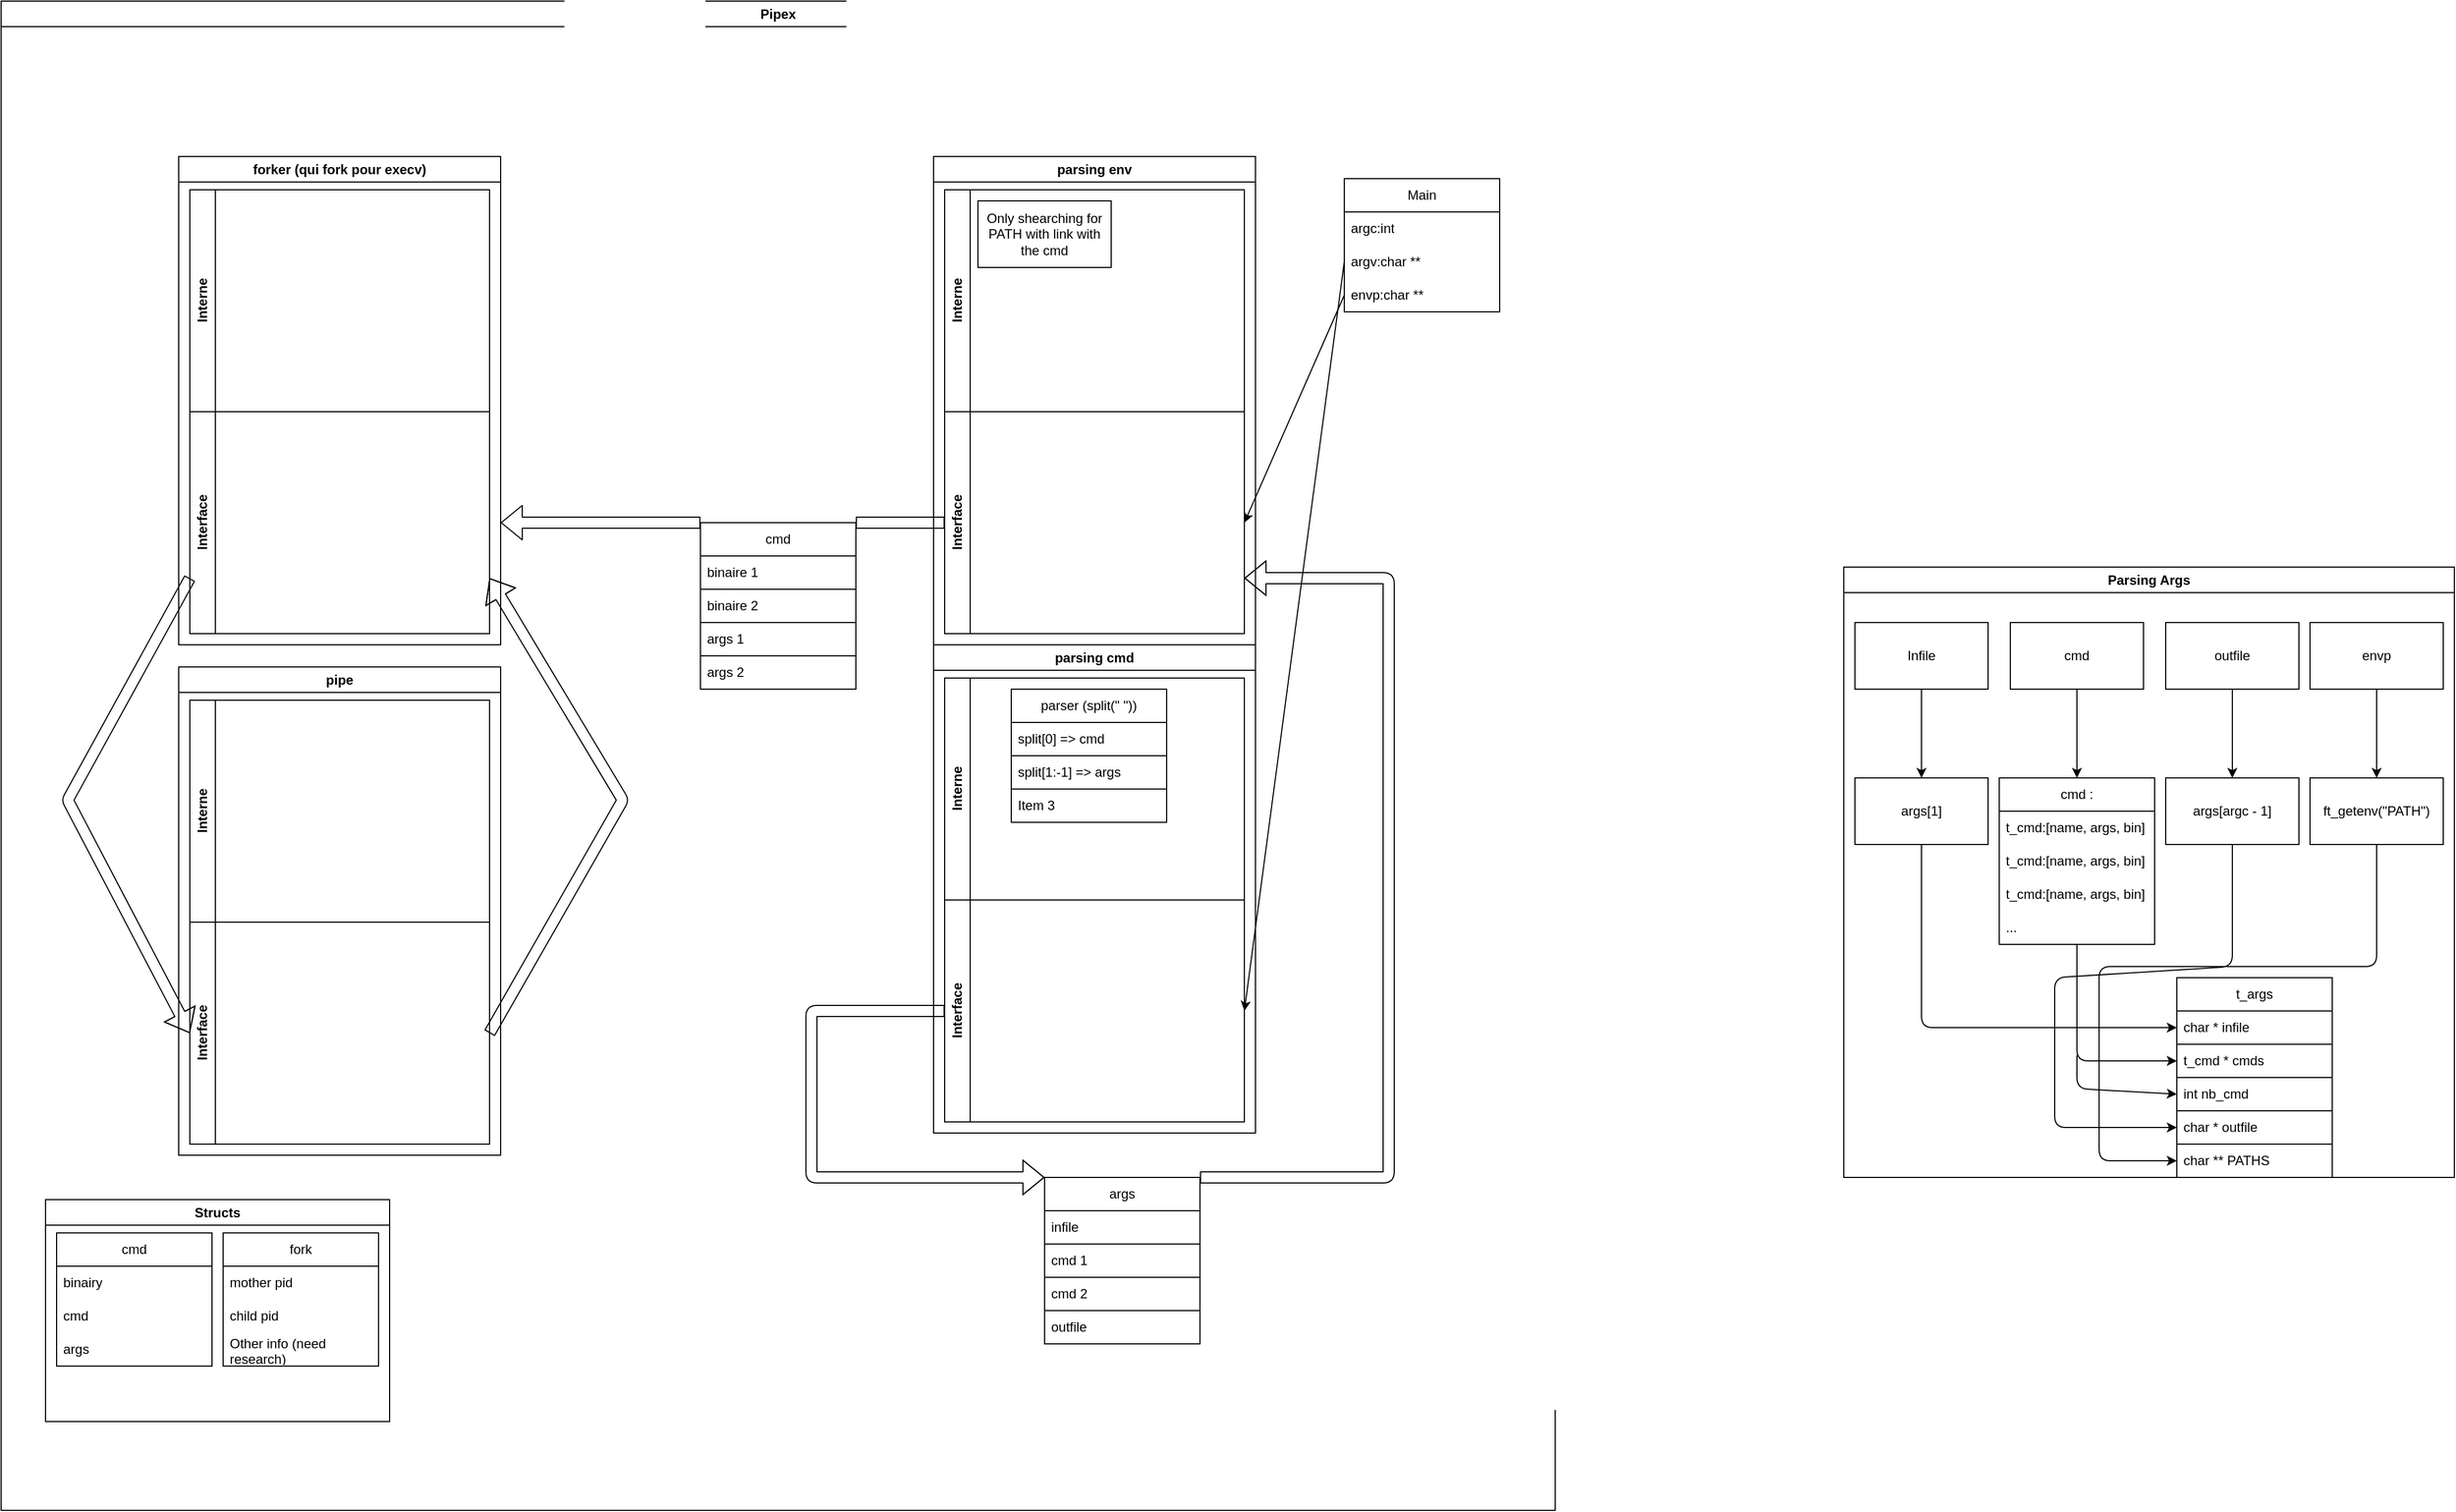 <mxfile>
    <diagram id="48ALAnnVDGwrd_75UYFQ" name="Page-1">
        <mxGraphModel dx="738" dy="515" grid="1" gridSize="10" guides="1" tooltips="1" connect="1" arrows="1" fold="1" page="1" pageScale="1" pageWidth="850" pageHeight="1100" math="0" shadow="0">
            <root>
                <mxCell id="0"/>
                <mxCell id="1" parent="0"/>
                <mxCell id="2" value="Pipex" style="swimlane;whiteSpace=wrap;html=1;" parent="1" vertex="1">
                    <mxGeometry x="40" y="40" width="1400" height="1360" as="geometry">
                        <mxRectangle x="-50" y="100" width="70" height="30" as="alternateBounds"/>
                    </mxGeometry>
                </mxCell>
                <mxCell id="10" value="Main" style="swimlane;fontStyle=0;childLayout=stackLayout;horizontal=1;startSize=30;horizontalStack=0;resizeParent=1;resizeParentMax=0;resizeLast=0;collapsible=1;marginBottom=0;whiteSpace=wrap;html=1;" parent="2" vertex="1">
                    <mxGeometry x="1210" y="160" width="140" height="120" as="geometry"/>
                </mxCell>
                <mxCell id="11" value="argc:int" style="text;strokeColor=none;fillColor=none;align=left;verticalAlign=middle;spacingLeft=4;spacingRight=4;overflow=hidden;points=[[0,0.5],[1,0.5]];portConstraint=eastwest;rotatable=0;whiteSpace=wrap;html=1;" parent="10" vertex="1">
                    <mxGeometry y="30" width="140" height="30" as="geometry"/>
                </mxCell>
                <mxCell id="12" value="argv:char **" style="text;strokeColor=none;fillColor=none;align=left;verticalAlign=middle;spacingLeft=4;spacingRight=4;overflow=hidden;points=[[0,0.5],[1,0.5]];portConstraint=eastwest;rotatable=0;whiteSpace=wrap;html=1;" parent="10" vertex="1">
                    <mxGeometry y="60" width="140" height="30" as="geometry"/>
                </mxCell>
                <mxCell id="13" value="envp:char **" style="text;strokeColor=none;fillColor=none;align=left;verticalAlign=middle;spacingLeft=4;spacingRight=4;overflow=hidden;points=[[0,0.5],[1,0.5]];portConstraint=eastwest;rotatable=0;whiteSpace=wrap;html=1;" parent="10" vertex="1">
                    <mxGeometry y="90" width="140" height="30" as="geometry"/>
                </mxCell>
                <mxCell id="3" value="parsing env" style="swimlane;whiteSpace=wrap;html=1;" parent="2" vertex="1">
                    <mxGeometry x="840" y="140" width="290" height="440" as="geometry"/>
                </mxCell>
                <mxCell id="5" value="Interne" style="swimlane;horizontal=0;whiteSpace=wrap;html=1;" parent="3" vertex="1">
                    <mxGeometry x="10" y="30" width="270" height="200" as="geometry"/>
                </mxCell>
                <mxCell id="61" value="Only shearching for PATH with link with the cmd" style="rounded=0;whiteSpace=wrap;html=1;" parent="5" vertex="1">
                    <mxGeometry x="30" y="10" width="120" height="60" as="geometry"/>
                </mxCell>
                <mxCell id="6" value="Interface" style="swimlane;horizontal=0;whiteSpace=wrap;html=1;" parent="3" vertex="1">
                    <mxGeometry x="10" y="230" width="270" height="200" as="geometry"/>
                </mxCell>
                <mxCell id="7" value="parsing cmd" style="swimlane;whiteSpace=wrap;html=1;" parent="2" vertex="1">
                    <mxGeometry x="840" y="580" width="290" height="440" as="geometry"/>
                </mxCell>
                <mxCell id="8" value="Interne" style="swimlane;horizontal=0;whiteSpace=wrap;html=1;" parent="7" vertex="1">
                    <mxGeometry x="10" y="30" width="270" height="200" as="geometry"/>
                </mxCell>
                <mxCell id="50" value="parser (split(&quot; &quot;))" style="swimlane;fontStyle=0;childLayout=stackLayout;horizontal=1;startSize=30;horizontalStack=0;resizeParent=1;resizeParentMax=0;resizeLast=0;collapsible=1;marginBottom=0;whiteSpace=wrap;html=1;" parent="8" vertex="1">
                    <mxGeometry x="60" y="10" width="140" height="120" as="geometry"/>
                </mxCell>
                <mxCell id="51" value="split[0] =&amp;gt; cmd" style="text;strokeColor=none;fillColor=none;align=left;verticalAlign=middle;spacingLeft=4;spacingRight=4;overflow=hidden;points=[[0,0.5],[1,0.5]];portConstraint=eastwest;rotatable=0;whiteSpace=wrap;html=1;" parent="50" vertex="1">
                    <mxGeometry y="30" width="140" height="30" as="geometry"/>
                </mxCell>
                <mxCell id="52" value="split[1:-1] =&amp;gt; args" style="text;strokeColor=default;fillColor=none;align=left;verticalAlign=middle;spacingLeft=4;spacingRight=4;overflow=hidden;points=[[0,0.5],[1,0.5]];portConstraint=eastwest;rotatable=0;whiteSpace=wrap;html=1;" parent="50" vertex="1">
                    <mxGeometry y="60" width="140" height="30" as="geometry"/>
                </mxCell>
                <mxCell id="53" value="Item 3" style="text;strokeColor=none;fillColor=none;align=left;verticalAlign=middle;spacingLeft=4;spacingRight=4;overflow=hidden;points=[[0,0.5],[1,0.5]];portConstraint=eastwest;rotatable=0;whiteSpace=wrap;html=1;" parent="50" vertex="1">
                    <mxGeometry y="90" width="140" height="30" as="geometry"/>
                </mxCell>
                <mxCell id="9" value="Interface" style="swimlane;horizontal=0;whiteSpace=wrap;html=1;" parent="7" vertex="1">
                    <mxGeometry x="10" y="230" width="270" height="200" as="geometry"/>
                </mxCell>
                <mxCell id="14" style="edgeStyle=none;html=1;entryX=1;entryY=0.5;entryDx=0;entryDy=0;exitX=0;exitY=0.5;exitDx=0;exitDy=0;" parent="2" source="13" target="6" edge="1">
                    <mxGeometry relative="1" as="geometry"/>
                </mxCell>
                <mxCell id="15" style="edgeStyle=none;html=1;entryX=1;entryY=0.5;entryDx=0;entryDy=0;exitX=0;exitY=0.5;exitDx=0;exitDy=0;" parent="2" source="12" target="9" edge="1">
                    <mxGeometry relative="1" as="geometry"/>
                </mxCell>
                <mxCell id="23" value="args" style="swimlane;fontStyle=0;childLayout=stackLayout;horizontal=1;startSize=30;horizontalStack=0;resizeParent=1;resizeParentMax=0;resizeLast=0;collapsible=1;marginBottom=0;whiteSpace=wrap;html=1;direction=east;" parent="2" vertex="1">
                    <mxGeometry x="940" y="1060" width="140" height="150" as="geometry"/>
                </mxCell>
                <mxCell id="24" value="infile" style="text;strokeColor=none;fillColor=none;align=left;verticalAlign=middle;spacingLeft=4;spacingRight=4;overflow=hidden;points=[[0,0.5],[1,0.5]];portConstraint=eastwest;rotatable=0;whiteSpace=wrap;html=1;" parent="23" vertex="1">
                    <mxGeometry y="30" width="140" height="30" as="geometry"/>
                </mxCell>
                <mxCell id="25" value="cmd 1" style="text;strokeColor=default;fillColor=none;align=left;verticalAlign=middle;spacingLeft=4;spacingRight=4;overflow=hidden;points=[[0,0.5],[1,0.5]];portConstraint=eastwest;rotatable=0;whiteSpace=wrap;html=1;" parent="23" vertex="1">
                    <mxGeometry y="60" width="140" height="30" as="geometry"/>
                </mxCell>
                <mxCell id="26" value="cmd 2" style="text;strokeColor=default;fillColor=none;align=left;verticalAlign=middle;spacingLeft=4;spacingRight=4;overflow=hidden;points=[[0,0.5],[1,0.5]];portConstraint=eastwest;rotatable=0;whiteSpace=wrap;html=1;" parent="23" vertex="1">
                    <mxGeometry y="90" width="140" height="30" as="geometry"/>
                </mxCell>
                <mxCell id="27" value="outfile" style="text;strokeColor=none;fillColor=none;align=left;verticalAlign=middle;spacingLeft=4;spacingRight=4;overflow=hidden;points=[[0,0.5],[1,0.5]];portConstraint=eastwest;rotatable=0;whiteSpace=wrap;html=1;" parent="23" vertex="1">
                    <mxGeometry y="120" width="140" height="30" as="geometry"/>
                </mxCell>
                <mxCell id="42" style="edgeStyle=none;shape=flexArrow;html=1;entryX=0;entryY=0;entryDx=0;entryDy=0;exitX=0;exitY=0.5;exitDx=0;exitDy=0;" parent="2" source="9" target="23" edge="1">
                    <mxGeometry relative="1" as="geometry">
                        <Array as="points">
                            <mxPoint x="730" y="910"/>
                            <mxPoint x="730" y="1060"/>
                        </Array>
                    </mxGeometry>
                </mxCell>
                <mxCell id="35" value="cmd" style="swimlane;fontStyle=0;childLayout=stackLayout;horizontal=1;startSize=30;horizontalStack=0;resizeParent=1;resizeParentMax=0;resizeLast=0;collapsible=1;marginBottom=0;whiteSpace=wrap;html=1;" parent="2" vertex="1">
                    <mxGeometry x="630" y="470" width="140" height="150" as="geometry"/>
                </mxCell>
                <mxCell id="36" value="binaire 1" style="text;strokeColor=none;fillColor=none;align=left;verticalAlign=middle;spacingLeft=4;spacingRight=4;overflow=hidden;points=[[0,0.5],[1,0.5]];portConstraint=eastwest;rotatable=0;whiteSpace=wrap;html=1;" parent="35" vertex="1">
                    <mxGeometry y="30" width="140" height="30" as="geometry"/>
                </mxCell>
                <mxCell id="37" value="binaire 2" style="text;strokeColor=default;fillColor=none;align=left;verticalAlign=middle;spacingLeft=4;spacingRight=4;overflow=hidden;points=[[0,0.5],[1,0.5]];portConstraint=eastwest;rotatable=0;whiteSpace=wrap;html=1;" parent="35" vertex="1">
                    <mxGeometry y="60" width="140" height="30" as="geometry"/>
                </mxCell>
                <mxCell id="38" value="args 1" style="text;strokeColor=default;fillColor=none;align=left;verticalAlign=middle;spacingLeft=4;spacingRight=4;overflow=hidden;points=[[0,0.5],[1,0.5]];portConstraint=eastwest;rotatable=0;whiteSpace=wrap;html=1;" parent="35" vertex="1">
                    <mxGeometry y="90" width="140" height="30" as="geometry"/>
                </mxCell>
                <mxCell id="40" value="args 2" style="text;strokeColor=none;fillColor=none;align=left;verticalAlign=middle;spacingLeft=4;spacingRight=4;overflow=hidden;points=[[0,0.5],[1,0.5]];portConstraint=eastwest;rotatable=0;whiteSpace=wrap;html=1;" parent="35" vertex="1">
                    <mxGeometry y="120" width="140" height="30" as="geometry"/>
                </mxCell>
                <mxCell id="39" value="" style="edgeStyle=none;shape=flexArrow;html=1;exitX=0;exitY=0.5;exitDx=0;exitDy=0;entryX=1;entryY=0;entryDx=0;entryDy=0;endArrow=none;" parent="2" source="6" target="35" edge="1">
                    <mxGeometry relative="1" as="geometry">
                        <mxPoint x="60" y="470" as="sourcePoint"/>
                        <mxPoint x="-260" y="810" as="targetPoint"/>
                    </mxGeometry>
                </mxCell>
                <mxCell id="17" value="forker (qui fork pour execv)" style="swimlane;whiteSpace=wrap;html=1;" parent="2" vertex="1">
                    <mxGeometry x="160" y="140" width="290" height="440" as="geometry"/>
                </mxCell>
                <mxCell id="18" value="Interne" style="swimlane;horizontal=0;whiteSpace=wrap;html=1;" parent="17" vertex="1">
                    <mxGeometry x="10" y="30" width="270" height="200" as="geometry"/>
                </mxCell>
                <mxCell id="19" value="Interface" style="swimlane;horizontal=0;whiteSpace=wrap;html=1;" parent="17" vertex="1">
                    <mxGeometry x="10" y="230" width="270" height="200" as="geometry"/>
                </mxCell>
                <mxCell id="34" style="edgeStyle=none;shape=flexArrow;html=1;exitX=0;exitY=0;exitDx=0;exitDy=0;entryX=1;entryY=0.75;entryDx=0;entryDy=0;startArrow=none;" parent="2" source="35" target="17" edge="1">
                    <mxGeometry relative="1" as="geometry"/>
                </mxCell>
                <mxCell id="43" value="pipe" style="swimlane;whiteSpace=wrap;html=1;" parent="2" vertex="1">
                    <mxGeometry x="160" y="600" width="290" height="440" as="geometry"/>
                </mxCell>
                <mxCell id="44" value="Interne" style="swimlane;horizontal=0;whiteSpace=wrap;html=1;" parent="43" vertex="1">
                    <mxGeometry x="10" y="30" width="270" height="200" as="geometry"/>
                </mxCell>
                <mxCell id="45" value="Interface" style="swimlane;horizontal=0;whiteSpace=wrap;html=1;" parent="43" vertex="1">
                    <mxGeometry x="10" y="230" width="270" height="200" as="geometry"/>
                </mxCell>
                <mxCell id="54" style="edgeStyle=none;shape=flexArrow;html=1;exitX=1;exitY=0;exitDx=0;exitDy=0;entryX=1;entryY=0.75;entryDx=0;entryDy=0;" parent="2" source="23" target="6" edge="1">
                    <mxGeometry relative="1" as="geometry">
                        <mxPoint x="1240" y="1135" as="targetPoint"/>
                        <Array as="points">
                            <mxPoint x="1250" y="1060"/>
                            <mxPoint x="1250" y="520"/>
                        </Array>
                    </mxGeometry>
                </mxCell>
                <mxCell id="55" style="edgeStyle=none;shape=flexArrow;html=1;entryX=0;entryY=0.5;entryDx=0;entryDy=0;exitX=0;exitY=0.75;exitDx=0;exitDy=0;" parent="2" source="19" target="45" edge="1">
                    <mxGeometry relative="1" as="geometry">
                        <Array as="points">
                            <mxPoint x="60" y="720"/>
                        </Array>
                    </mxGeometry>
                </mxCell>
                <mxCell id="56" style="edgeStyle=none;shape=flexArrow;html=1;entryX=1;entryY=0.75;entryDx=0;entryDy=0;exitX=1;exitY=0.5;exitDx=0;exitDy=0;" parent="2" source="45" target="19" edge="1">
                    <mxGeometry relative="1" as="geometry">
                        <Array as="points">
                            <mxPoint x="560" y="720"/>
                        </Array>
                    </mxGeometry>
                </mxCell>
                <mxCell id="67" value="Structs" style="swimlane;whiteSpace=wrap;html=1;strokeColor=default;" parent="2" vertex="1">
                    <mxGeometry x="40" y="1080" width="310" height="200" as="geometry"/>
                </mxCell>
                <mxCell id="68" value="cmd" style="swimlane;fontStyle=0;childLayout=stackLayout;horizontal=1;startSize=30;horizontalStack=0;resizeParent=1;resizeParentMax=0;resizeLast=0;collapsible=1;marginBottom=0;whiteSpace=wrap;html=1;strokeColor=default;" parent="67" vertex="1">
                    <mxGeometry x="10" y="30" width="140" height="120" as="geometry"/>
                </mxCell>
                <mxCell id="69" value="binairy" style="text;strokeColor=none;fillColor=none;align=left;verticalAlign=middle;spacingLeft=4;spacingRight=4;overflow=hidden;points=[[0,0.5],[1,0.5]];portConstraint=eastwest;rotatable=0;whiteSpace=wrap;html=1;" parent="68" vertex="1">
                    <mxGeometry y="30" width="140" height="30" as="geometry"/>
                </mxCell>
                <mxCell id="70" value="cmd" style="text;strokeColor=none;fillColor=none;align=left;verticalAlign=middle;spacingLeft=4;spacingRight=4;overflow=hidden;points=[[0,0.5],[1,0.5]];portConstraint=eastwest;rotatable=0;whiteSpace=wrap;html=1;" parent="68" vertex="1">
                    <mxGeometry y="60" width="140" height="30" as="geometry"/>
                </mxCell>
                <mxCell id="71" value="args" style="text;strokeColor=none;fillColor=none;align=left;verticalAlign=middle;spacingLeft=4;spacingRight=4;overflow=hidden;points=[[0,0.5],[1,0.5]];portConstraint=eastwest;rotatable=0;whiteSpace=wrap;html=1;" parent="68" vertex="1">
                    <mxGeometry y="90" width="140" height="30" as="geometry"/>
                </mxCell>
                <mxCell id="72" value="fork" style="swimlane;fontStyle=0;childLayout=stackLayout;horizontal=1;startSize=30;horizontalStack=0;resizeParent=1;resizeParentMax=0;resizeLast=0;collapsible=1;marginBottom=0;whiteSpace=wrap;html=1;strokeColor=default;" parent="67" vertex="1">
                    <mxGeometry x="160" y="30" width="140" height="120" as="geometry"/>
                </mxCell>
                <mxCell id="73" value="mother pid" style="text;strokeColor=none;fillColor=none;align=left;verticalAlign=middle;spacingLeft=4;spacingRight=4;overflow=hidden;points=[[0,0.5],[1,0.5]];portConstraint=eastwest;rotatable=0;whiteSpace=wrap;html=1;" parent="72" vertex="1">
                    <mxGeometry y="30" width="140" height="30" as="geometry"/>
                </mxCell>
                <mxCell id="74" value="child pid" style="text;strokeColor=none;fillColor=none;align=left;verticalAlign=middle;spacingLeft=4;spacingRight=4;overflow=hidden;points=[[0,0.5],[1,0.5]];portConstraint=eastwest;rotatable=0;whiteSpace=wrap;html=1;" parent="72" vertex="1">
                    <mxGeometry y="60" width="140" height="30" as="geometry"/>
                </mxCell>
                <mxCell id="75" value="Other info (need research)" style="text;strokeColor=none;fillColor=none;align=left;verticalAlign=middle;spacingLeft=4;spacingRight=4;overflow=hidden;points=[[0,0.5],[1,0.5]];portConstraint=eastwest;rotatable=0;whiteSpace=wrap;html=1;" parent="72" vertex="1">
                    <mxGeometry y="90" width="140" height="30" as="geometry"/>
                </mxCell>
                <mxCell id="80" value="Parsing Args" style="swimlane;whiteSpace=wrap;html=1;strokeColor=default;" vertex="1" parent="1">
                    <mxGeometry x="1700" y="550" width="550" height="550" as="geometry"/>
                </mxCell>
                <mxCell id="89" value="" style="edgeStyle=none;html=1;" edge="1" parent="80" source="85" target="88">
                    <mxGeometry relative="1" as="geometry"/>
                </mxCell>
                <mxCell id="85" value="Infile" style="rounded=0;whiteSpace=wrap;html=1;strokeColor=default;" vertex="1" parent="80">
                    <mxGeometry x="10" y="50" width="120" height="60" as="geometry"/>
                </mxCell>
                <mxCell id="98" style="edgeStyle=none;html=1;entryX=0.5;entryY=0;entryDx=0;entryDy=0;" edge="1" parent="80" source="86" target="94">
                    <mxGeometry relative="1" as="geometry"/>
                </mxCell>
                <mxCell id="86" value="cmd" style="rounded=0;whiteSpace=wrap;html=1;strokeColor=default;" vertex="1" parent="80">
                    <mxGeometry x="150" y="50" width="120" height="60" as="geometry"/>
                </mxCell>
                <mxCell id="91" value="" style="edgeStyle=none;html=1;" edge="1" parent="80" source="87" target="90">
                    <mxGeometry relative="1" as="geometry"/>
                </mxCell>
                <mxCell id="87" value="outfile" style="rounded=0;whiteSpace=wrap;html=1;strokeColor=default;" vertex="1" parent="80">
                    <mxGeometry x="290" y="50" width="120" height="60" as="geometry"/>
                </mxCell>
                <mxCell id="111" style="edgeStyle=none;html=1;entryX=0;entryY=0.5;entryDx=0;entryDy=0;" edge="1" parent="80" source="88" target="106">
                    <mxGeometry relative="1" as="geometry">
                        <Array as="points">
                            <mxPoint x="70" y="415"/>
                        </Array>
                    </mxGeometry>
                </mxCell>
                <mxCell id="88" value="args[1]" style="rounded=0;whiteSpace=wrap;html=1;strokeColor=default;" vertex="1" parent="80">
                    <mxGeometry x="10" y="190" width="120" height="60" as="geometry"/>
                </mxCell>
                <mxCell id="113" style="edgeStyle=none;html=1;entryX=0;entryY=0.5;entryDx=0;entryDy=0;" edge="1" parent="80" source="90" target="109">
                    <mxGeometry relative="1" as="geometry">
                        <Array as="points">
                            <mxPoint x="350" y="360"/>
                            <mxPoint x="190" y="370"/>
                            <mxPoint x="190" y="505"/>
                        </Array>
                    </mxGeometry>
                </mxCell>
                <mxCell id="90" value="args[argc - 1]" style="whiteSpace=wrap;html=1;rounded=0;" vertex="1" parent="80">
                    <mxGeometry x="290" y="190" width="120" height="60" as="geometry"/>
                </mxCell>
                <mxCell id="112" style="edgeStyle=none;html=1;entryX=0;entryY=0.5;entryDx=0;entryDy=0;" edge="1" parent="80" source="94" target="107">
                    <mxGeometry relative="1" as="geometry">
                        <Array as="points">
                            <mxPoint x="210" y="445"/>
                        </Array>
                    </mxGeometry>
                </mxCell>
                <mxCell id="94" value="cmd :" style="swimlane;fontStyle=0;childLayout=stackLayout;horizontal=1;startSize=30;horizontalStack=0;resizeParent=1;resizeParentMax=0;resizeLast=0;collapsible=1;marginBottom=0;whiteSpace=wrap;html=1;strokeColor=default;" vertex="1" parent="80">
                    <mxGeometry x="140" y="190" width="140" height="150" as="geometry"/>
                </mxCell>
                <mxCell id="95" value="t_cmd:[name, args, bin]" style="text;strokeColor=none;fillColor=none;align=left;verticalAlign=middle;spacingLeft=4;spacingRight=4;overflow=hidden;points=[[0,0.5],[1,0.5]];portConstraint=eastwest;rotatable=0;whiteSpace=wrap;html=1;" vertex="1" parent="94">
                    <mxGeometry y="30" width="140" height="30" as="geometry"/>
                </mxCell>
                <mxCell id="99" value="t_cmd:[name, args, bin]" style="text;strokeColor=none;fillColor=none;align=left;verticalAlign=middle;spacingLeft=4;spacingRight=4;overflow=hidden;points=[[0,0.5],[1,0.5]];portConstraint=eastwest;rotatable=0;whiteSpace=wrap;html=1;" vertex="1" parent="94">
                    <mxGeometry y="60" width="140" height="30" as="geometry"/>
                </mxCell>
                <mxCell id="100" value="t_cmd:[name, args, bin]" style="text;strokeColor=none;fillColor=none;align=left;verticalAlign=middle;spacingLeft=4;spacingRight=4;overflow=hidden;points=[[0,0.5],[1,0.5]];portConstraint=eastwest;rotatable=0;whiteSpace=wrap;html=1;" vertex="1" parent="94">
                    <mxGeometry y="90" width="140" height="30" as="geometry"/>
                </mxCell>
                <mxCell id="101" value="..." style="text;strokeColor=none;fillColor=none;align=left;verticalAlign=middle;spacingLeft=4;spacingRight=4;overflow=hidden;points=[[0,0.5],[1,0.5]];portConstraint=eastwest;rotatable=0;whiteSpace=wrap;html=1;" vertex="1" parent="94">
                    <mxGeometry y="120" width="140" height="30" as="geometry"/>
                </mxCell>
                <mxCell id="104" value="" style="edgeStyle=none;html=1;" edge="1" parent="80" source="102" target="103">
                    <mxGeometry relative="1" as="geometry"/>
                </mxCell>
                <mxCell id="102" value="envp" style="rounded=0;whiteSpace=wrap;html=1;strokeColor=default;" vertex="1" parent="80">
                    <mxGeometry x="420" y="50" width="120" height="60" as="geometry"/>
                </mxCell>
                <mxCell id="115" style="edgeStyle=none;html=1;entryX=0;entryY=0.5;entryDx=0;entryDy=0;" edge="1" parent="80" source="103" target="110">
                    <mxGeometry relative="1" as="geometry">
                        <Array as="points">
                            <mxPoint x="480" y="360"/>
                            <mxPoint x="230" y="360"/>
                            <mxPoint x="230" y="535"/>
                        </Array>
                    </mxGeometry>
                </mxCell>
                <mxCell id="103" value="ft_getenv(&quot;PATH&quot;)" style="whiteSpace=wrap;html=1;rounded=0;" vertex="1" parent="80">
                    <mxGeometry x="420" y="190" width="120" height="60" as="geometry"/>
                </mxCell>
                <mxCell id="105" value="t_args" style="swimlane;fontStyle=0;childLayout=stackLayout;horizontal=1;startSize=30;horizontalStack=0;resizeParent=1;resizeParentMax=0;resizeLast=0;collapsible=1;marginBottom=0;whiteSpace=wrap;html=1;strokeColor=default;" vertex="1" parent="80">
                    <mxGeometry x="300" y="370" width="140" height="180" as="geometry"/>
                </mxCell>
                <mxCell id="106" value="char * infile" style="text;strokeColor=none;fillColor=none;align=left;verticalAlign=middle;spacingLeft=4;spacingRight=4;overflow=hidden;points=[[0,0.5],[1,0.5]];portConstraint=eastwest;rotatable=0;whiteSpace=wrap;html=1;" vertex="1" parent="105">
                    <mxGeometry y="30" width="140" height="30" as="geometry"/>
                </mxCell>
                <mxCell id="107" value="t_cmd * cmds" style="text;strokeColor=default;fillColor=none;align=left;verticalAlign=middle;spacingLeft=4;spacingRight=4;overflow=hidden;points=[[0,0.5],[1,0.5]];portConstraint=eastwest;rotatable=0;whiteSpace=wrap;html=1;" vertex="1" parent="105">
                    <mxGeometry y="60" width="140" height="30" as="geometry"/>
                </mxCell>
                <mxCell id="108" value="int nb_cmd" style="text;strokeColor=none;fillColor=none;align=left;verticalAlign=middle;spacingLeft=4;spacingRight=4;overflow=hidden;points=[[0,0.5],[1,0.5]];portConstraint=eastwest;rotatable=0;whiteSpace=wrap;html=1;" vertex="1" parent="105">
                    <mxGeometry y="90" width="140" height="30" as="geometry"/>
                </mxCell>
                <mxCell id="109" value="char * outfile" style="text;strokeColor=default;fillColor=none;align=left;verticalAlign=middle;spacingLeft=4;spacingRight=4;overflow=hidden;points=[[0,0.5],[1,0.5]];portConstraint=eastwest;rotatable=0;whiteSpace=wrap;html=1;" vertex="1" parent="105">
                    <mxGeometry y="120" width="140" height="30" as="geometry"/>
                </mxCell>
                <mxCell id="110" value="char ** PATHS" style="text;strokeColor=none;fillColor=none;align=left;verticalAlign=middle;spacingLeft=4;spacingRight=4;overflow=hidden;points=[[0,0.5],[1,0.5]];portConstraint=eastwest;rotatable=0;whiteSpace=wrap;html=1;" vertex="1" parent="105">
                    <mxGeometry y="150" width="140" height="30" as="geometry"/>
                </mxCell>
                <mxCell id="114" value="" style="endArrow=classic;html=1;entryX=0;entryY=0.5;entryDx=0;entryDy=0;" edge="1" parent="80" target="108">
                    <mxGeometry width="50" height="50" relative="1" as="geometry">
                        <mxPoint x="210" y="440" as="sourcePoint"/>
                        <mxPoint x="160" y="440" as="targetPoint"/>
                        <Array as="points">
                            <mxPoint x="210" y="470"/>
                        </Array>
                    </mxGeometry>
                </mxCell>
            </root>
        </mxGraphModel>
    </diagram>
</mxfile>
